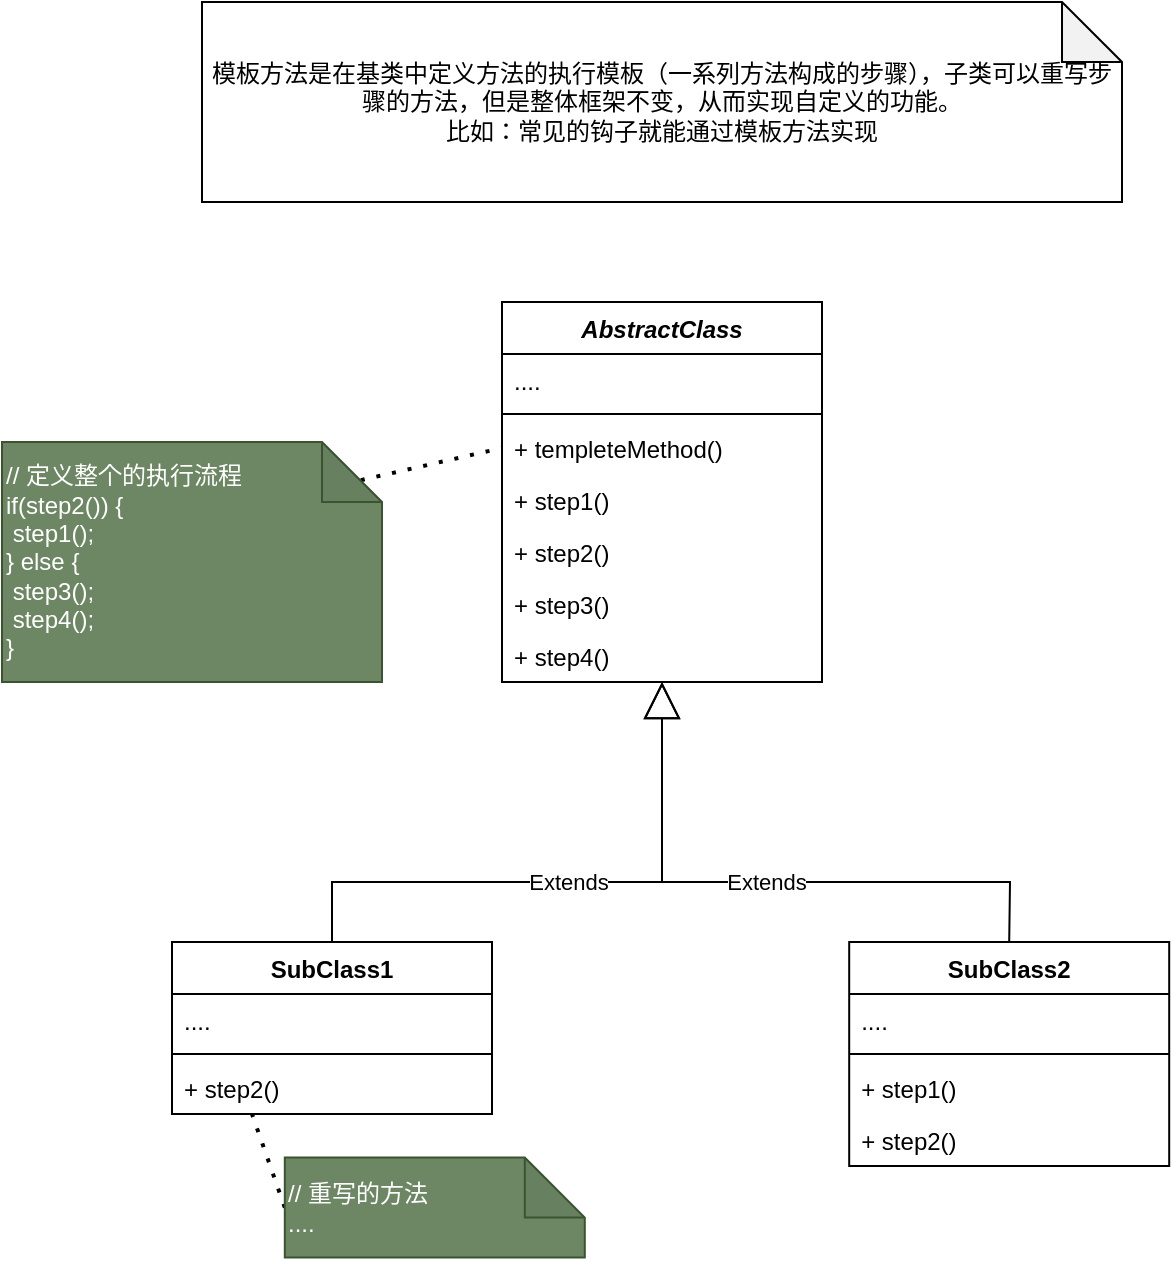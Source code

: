 <mxfile version="20.5.1" type="github">
  <diagram id="Hdo_MmW2CzTgfSqUD5FO" name="第 1 页">
    <mxGraphModel dx="1550" dy="859" grid="1" gridSize="10" guides="1" tooltips="1" connect="1" arrows="1" fold="1" page="1" pageScale="1" pageWidth="827" pageHeight="1169" math="0" shadow="0">
      <root>
        <mxCell id="0" />
        <mxCell id="1" parent="0" />
        <mxCell id="90DJLhmEZ5gfcAzvpRhj-1" value="模板方法是在基类中定义方法的执行模板（一系列方法构成的步骤），子类可以重写步骤的方法，但是整体框架不变，从而实现自定义的功能。&lt;br&gt;比如：常见的钩子就能通过模板方法实现" style="shape=note;whiteSpace=wrap;html=1;backgroundOutline=1;darkOpacity=0.05;" vertex="1" parent="1">
          <mxGeometry x="190" y="50" width="460" height="100" as="geometry" />
        </mxCell>
        <mxCell id="90DJLhmEZ5gfcAzvpRhj-2" value="SubClass1" style="swimlane;fontStyle=1;align=center;verticalAlign=top;childLayout=stackLayout;horizontal=1;startSize=26;horizontalStack=0;resizeParent=1;resizeParentMax=0;resizeLast=0;collapsible=1;marginBottom=0;" vertex="1" parent="1">
          <mxGeometry x="175" y="520" width="160" height="86" as="geometry" />
        </mxCell>
        <mxCell id="90DJLhmEZ5gfcAzvpRhj-3" value="...." style="text;strokeColor=none;fillColor=none;align=left;verticalAlign=top;spacingLeft=4;spacingRight=4;overflow=hidden;rotatable=0;points=[[0,0.5],[1,0.5]];portConstraint=eastwest;" vertex="1" parent="90DJLhmEZ5gfcAzvpRhj-2">
          <mxGeometry y="26" width="160" height="26" as="geometry" />
        </mxCell>
        <mxCell id="90DJLhmEZ5gfcAzvpRhj-4" value="" style="line;strokeWidth=1;fillColor=none;align=left;verticalAlign=middle;spacingTop=-1;spacingLeft=3;spacingRight=3;rotatable=0;labelPosition=right;points=[];portConstraint=eastwest;strokeColor=inherit;" vertex="1" parent="90DJLhmEZ5gfcAzvpRhj-2">
          <mxGeometry y="52" width="160" height="8" as="geometry" />
        </mxCell>
        <mxCell id="90DJLhmEZ5gfcAzvpRhj-5" value="+ step2()" style="text;strokeColor=none;fillColor=none;align=left;verticalAlign=top;spacingLeft=4;spacingRight=4;overflow=hidden;rotatable=0;points=[[0,0.5],[1,0.5]];portConstraint=eastwest;" vertex="1" parent="90DJLhmEZ5gfcAzvpRhj-2">
          <mxGeometry y="60" width="160" height="26" as="geometry" />
        </mxCell>
        <mxCell id="90DJLhmEZ5gfcAzvpRhj-7" value="AbstractClass" style="swimlane;fontStyle=3;align=center;verticalAlign=top;childLayout=stackLayout;horizontal=1;startSize=26;horizontalStack=0;resizeParent=1;resizeParentMax=0;resizeLast=0;collapsible=1;marginBottom=0;" vertex="1" parent="1">
          <mxGeometry x="340" y="200" width="160" height="190" as="geometry" />
        </mxCell>
        <mxCell id="90DJLhmEZ5gfcAzvpRhj-8" value="...." style="text;strokeColor=none;fillColor=none;align=left;verticalAlign=top;spacingLeft=4;spacingRight=4;overflow=hidden;rotatable=0;points=[[0,0.5],[1,0.5]];portConstraint=eastwest;" vertex="1" parent="90DJLhmEZ5gfcAzvpRhj-7">
          <mxGeometry y="26" width="160" height="26" as="geometry" />
        </mxCell>
        <mxCell id="90DJLhmEZ5gfcAzvpRhj-9" value="" style="line;strokeWidth=1;fillColor=none;align=left;verticalAlign=middle;spacingTop=-1;spacingLeft=3;spacingRight=3;rotatable=0;labelPosition=right;points=[];portConstraint=eastwest;strokeColor=inherit;" vertex="1" parent="90DJLhmEZ5gfcAzvpRhj-7">
          <mxGeometry y="52" width="160" height="8" as="geometry" />
        </mxCell>
        <mxCell id="90DJLhmEZ5gfcAzvpRhj-10" value="+ templeteMethod()" style="text;strokeColor=none;fillColor=none;align=left;verticalAlign=top;spacingLeft=4;spacingRight=4;overflow=hidden;rotatable=0;points=[[0,0.5],[1,0.5]];portConstraint=eastwest;" vertex="1" parent="90DJLhmEZ5gfcAzvpRhj-7">
          <mxGeometry y="60" width="160" height="26" as="geometry" />
        </mxCell>
        <mxCell id="90DJLhmEZ5gfcAzvpRhj-12" value="+ step1()" style="text;strokeColor=none;fillColor=none;align=left;verticalAlign=top;spacingLeft=4;spacingRight=4;overflow=hidden;rotatable=0;points=[[0,0.5],[1,0.5]];portConstraint=eastwest;fontStyle=0" vertex="1" parent="90DJLhmEZ5gfcAzvpRhj-7">
          <mxGeometry y="86" width="160" height="26" as="geometry" />
        </mxCell>
        <mxCell id="90DJLhmEZ5gfcAzvpRhj-13" value="+ step2()" style="text;strokeColor=none;fillColor=none;align=left;verticalAlign=top;spacingLeft=4;spacingRight=4;overflow=hidden;rotatable=0;points=[[0,0.5],[1,0.5]];portConstraint=eastwest;fontStyle=0" vertex="1" parent="90DJLhmEZ5gfcAzvpRhj-7">
          <mxGeometry y="112" width="160" height="26" as="geometry" />
        </mxCell>
        <mxCell id="90DJLhmEZ5gfcAzvpRhj-15" value="+ step3()" style="text;strokeColor=none;fillColor=none;align=left;verticalAlign=top;spacingLeft=4;spacingRight=4;overflow=hidden;rotatable=0;points=[[0,0.5],[1,0.5]];portConstraint=eastwest;fontStyle=0" vertex="1" parent="90DJLhmEZ5gfcAzvpRhj-7">
          <mxGeometry y="138" width="160" height="26" as="geometry" />
        </mxCell>
        <mxCell id="90DJLhmEZ5gfcAzvpRhj-14" value="+ step4()" style="text;strokeColor=none;fillColor=none;align=left;verticalAlign=top;spacingLeft=4;spacingRight=4;overflow=hidden;rotatable=0;points=[[0,0.5],[1,0.5]];portConstraint=eastwest;fontStyle=0" vertex="1" parent="90DJLhmEZ5gfcAzvpRhj-7">
          <mxGeometry y="164" width="160" height="26" as="geometry" />
        </mxCell>
        <mxCell id="90DJLhmEZ5gfcAzvpRhj-17" value="Extends" style="endArrow=block;endSize=16;endFill=0;html=1;rounded=0;entryX=0.5;entryY=1;entryDx=0;entryDy=0;exitX=0.5;exitY=0;exitDx=0;exitDy=0;entryPerimeter=0;" edge="1" parent="1" source="90DJLhmEZ5gfcAzvpRhj-2" target="90DJLhmEZ5gfcAzvpRhj-14">
          <mxGeometry width="160" relative="1" as="geometry">
            <mxPoint x="550" y="410" as="sourcePoint" />
            <mxPoint x="710" y="410" as="targetPoint" />
            <Array as="points">
              <mxPoint x="255" y="490" />
              <mxPoint x="420" y="490" />
            </Array>
          </mxGeometry>
        </mxCell>
        <mxCell id="90DJLhmEZ5gfcAzvpRhj-18" value="" style="endArrow=none;dashed=1;html=1;dashPattern=1 3;strokeWidth=2;rounded=0;entryX=0.21;entryY=1.085;entryDx=0;entryDy=0;entryPerimeter=0;exitX=0;exitY=0.5;exitDx=0;exitDy=0;exitPerimeter=0;" edge="1" parent="1" source="90DJLhmEZ5gfcAzvpRhj-19">
          <mxGeometry width="50" height="50" relative="1" as="geometry">
            <mxPoint x="251.4" y="647.79" as="sourcePoint" />
            <mxPoint x="215.0" y="606" as="targetPoint" />
          </mxGeometry>
        </mxCell>
        <mxCell id="90DJLhmEZ5gfcAzvpRhj-19" value="&lt;div&gt;&lt;span style=&quot;background-color: initial;&quot;&gt;// 重写的方法&lt;/span&gt;&lt;/div&gt;&lt;div&gt;&lt;span style=&quot;background-color: initial;&quot;&gt;....&lt;/span&gt;&lt;/div&gt;" style="shape=note;whiteSpace=wrap;html=1;backgroundOutline=1;darkOpacity=0.05;align=left;fillColor=#6d8764;fontColor=#ffffff;strokeColor=#3A5431;" vertex="1" parent="1">
          <mxGeometry x="231.4" y="627.79" width="150" height="50" as="geometry" />
        </mxCell>
        <mxCell id="90DJLhmEZ5gfcAzvpRhj-22" value="" style="endArrow=none;dashed=1;html=1;dashPattern=1 3;strokeWidth=2;rounded=0;entryX=0;entryY=0.5;entryDx=0;entryDy=0;exitX=0;exitY=0.5;exitDx=0;exitDy=0;exitPerimeter=0;" edge="1" source="90DJLhmEZ5gfcAzvpRhj-23" parent="1" target="90DJLhmEZ5gfcAzvpRhj-10">
          <mxGeometry width="50" height="50" relative="1" as="geometry">
            <mxPoint x="156.4" y="409.58" as="sourcePoint" />
            <mxPoint x="120" y="367.79" as="targetPoint" />
          </mxGeometry>
        </mxCell>
        <mxCell id="90DJLhmEZ5gfcAzvpRhj-23" value="&lt;div&gt;&lt;span style=&quot;background-color: initial;&quot;&gt;// 定义整个的执行流程&lt;/span&gt;&lt;/div&gt;&lt;div&gt;if(step2()) {&lt;/div&gt;&lt;div&gt;&lt;span style=&quot;white-space: pre;&quot;&gt;	&lt;/span&gt;step1();&lt;br&gt;&lt;/div&gt;&lt;div&gt;} else {&lt;/div&gt;&lt;div&gt;&lt;span style=&quot;white-space: pre;&quot;&gt;	&lt;/span&gt;step3();&lt;br&gt;&lt;/div&gt;&lt;div&gt;&lt;span style=&quot;white-space: pre;&quot;&gt;	&lt;/span&gt;step4();&lt;br&gt;&lt;/div&gt;&lt;div&gt;}&lt;/div&gt;" style="shape=note;whiteSpace=wrap;html=1;backgroundOutline=1;darkOpacity=0.05;align=left;fillColor=#6d8764;fontColor=#ffffff;strokeColor=#3A5431;" vertex="1" parent="1">
          <mxGeometry x="90" y="270" width="190" height="120" as="geometry" />
        </mxCell>
        <mxCell id="90DJLhmEZ5gfcAzvpRhj-25" value="SubClass2" style="swimlane;fontStyle=1;align=center;verticalAlign=top;childLayout=stackLayout;horizontal=1;startSize=26;horizontalStack=0;resizeParent=1;resizeParentMax=0;resizeLast=0;collapsible=1;marginBottom=0;" vertex="1" parent="1">
          <mxGeometry x="513.6" y="520" width="160" height="112" as="geometry" />
        </mxCell>
        <mxCell id="90DJLhmEZ5gfcAzvpRhj-26" value="...." style="text;strokeColor=none;fillColor=none;align=left;verticalAlign=top;spacingLeft=4;spacingRight=4;overflow=hidden;rotatable=0;points=[[0,0.5],[1,0.5]];portConstraint=eastwest;" vertex="1" parent="90DJLhmEZ5gfcAzvpRhj-25">
          <mxGeometry y="26" width="160" height="26" as="geometry" />
        </mxCell>
        <mxCell id="90DJLhmEZ5gfcAzvpRhj-27" value="" style="line;strokeWidth=1;fillColor=none;align=left;verticalAlign=middle;spacingTop=-1;spacingLeft=3;spacingRight=3;rotatable=0;labelPosition=right;points=[];portConstraint=eastwest;strokeColor=inherit;" vertex="1" parent="90DJLhmEZ5gfcAzvpRhj-25">
          <mxGeometry y="52" width="160" height="8" as="geometry" />
        </mxCell>
        <mxCell id="90DJLhmEZ5gfcAzvpRhj-28" value="+ step1()" style="text;strokeColor=none;fillColor=none;align=left;verticalAlign=top;spacingLeft=4;spacingRight=4;overflow=hidden;rotatable=0;points=[[0,0.5],[1,0.5]];portConstraint=eastwest;" vertex="1" parent="90DJLhmEZ5gfcAzvpRhj-25">
          <mxGeometry y="60" width="160" height="26" as="geometry" />
        </mxCell>
        <mxCell id="90DJLhmEZ5gfcAzvpRhj-31" value="+ step2()" style="text;strokeColor=none;fillColor=none;align=left;verticalAlign=top;spacingLeft=4;spacingRight=4;overflow=hidden;rotatable=0;points=[[0,0.5],[1,0.5]];portConstraint=eastwest;" vertex="1" parent="90DJLhmEZ5gfcAzvpRhj-25">
          <mxGeometry y="86" width="160" height="26" as="geometry" />
        </mxCell>
        <mxCell id="90DJLhmEZ5gfcAzvpRhj-32" value="Extends" style="endArrow=block;endSize=16;endFill=0;html=1;rounded=0;exitX=0.5;exitY=0;exitDx=0;exitDy=0;" edge="1" parent="1" source="90DJLhmEZ5gfcAzvpRhj-25">
          <mxGeometry width="160" relative="1" as="geometry">
            <mxPoint x="240" y="530" as="sourcePoint" />
            <mxPoint x="420" y="390" as="targetPoint" />
            <Array as="points">
              <mxPoint x="594" y="490" />
              <mxPoint x="420" y="490" />
            </Array>
          </mxGeometry>
        </mxCell>
      </root>
    </mxGraphModel>
  </diagram>
</mxfile>
